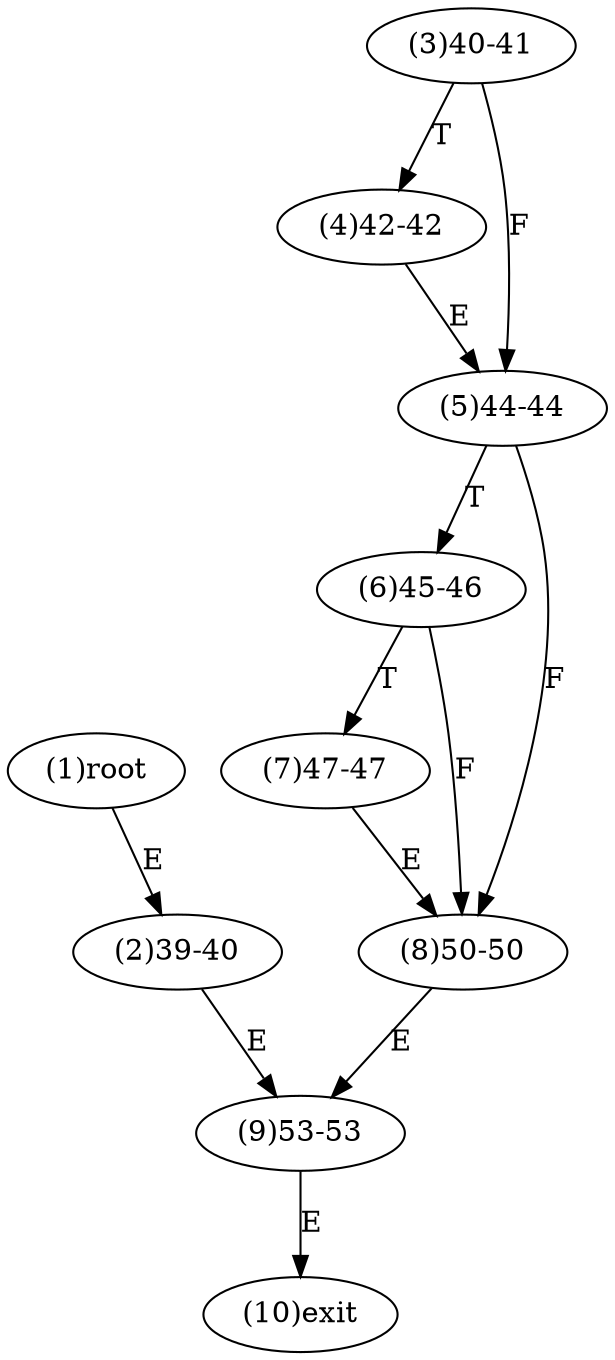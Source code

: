 digraph "" { 
1[ label="(1)root"];
2[ label="(2)39-40"];
3[ label="(3)40-41"];
4[ label="(4)42-42"];
5[ label="(5)44-44"];
6[ label="(6)45-46"];
7[ label="(7)47-47"];
8[ label="(8)50-50"];
9[ label="(9)53-53"];
10[ label="(10)exit"];
1->2[ label="E"];
2->9[ label="E"];
3->5[ label="F"];
3->4[ label="T"];
4->5[ label="E"];
5->8[ label="F"];
5->6[ label="T"];
6->8[ label="F"];
6->7[ label="T"];
7->8[ label="E"];
8->9[ label="E"];
9->10[ label="E"];
}